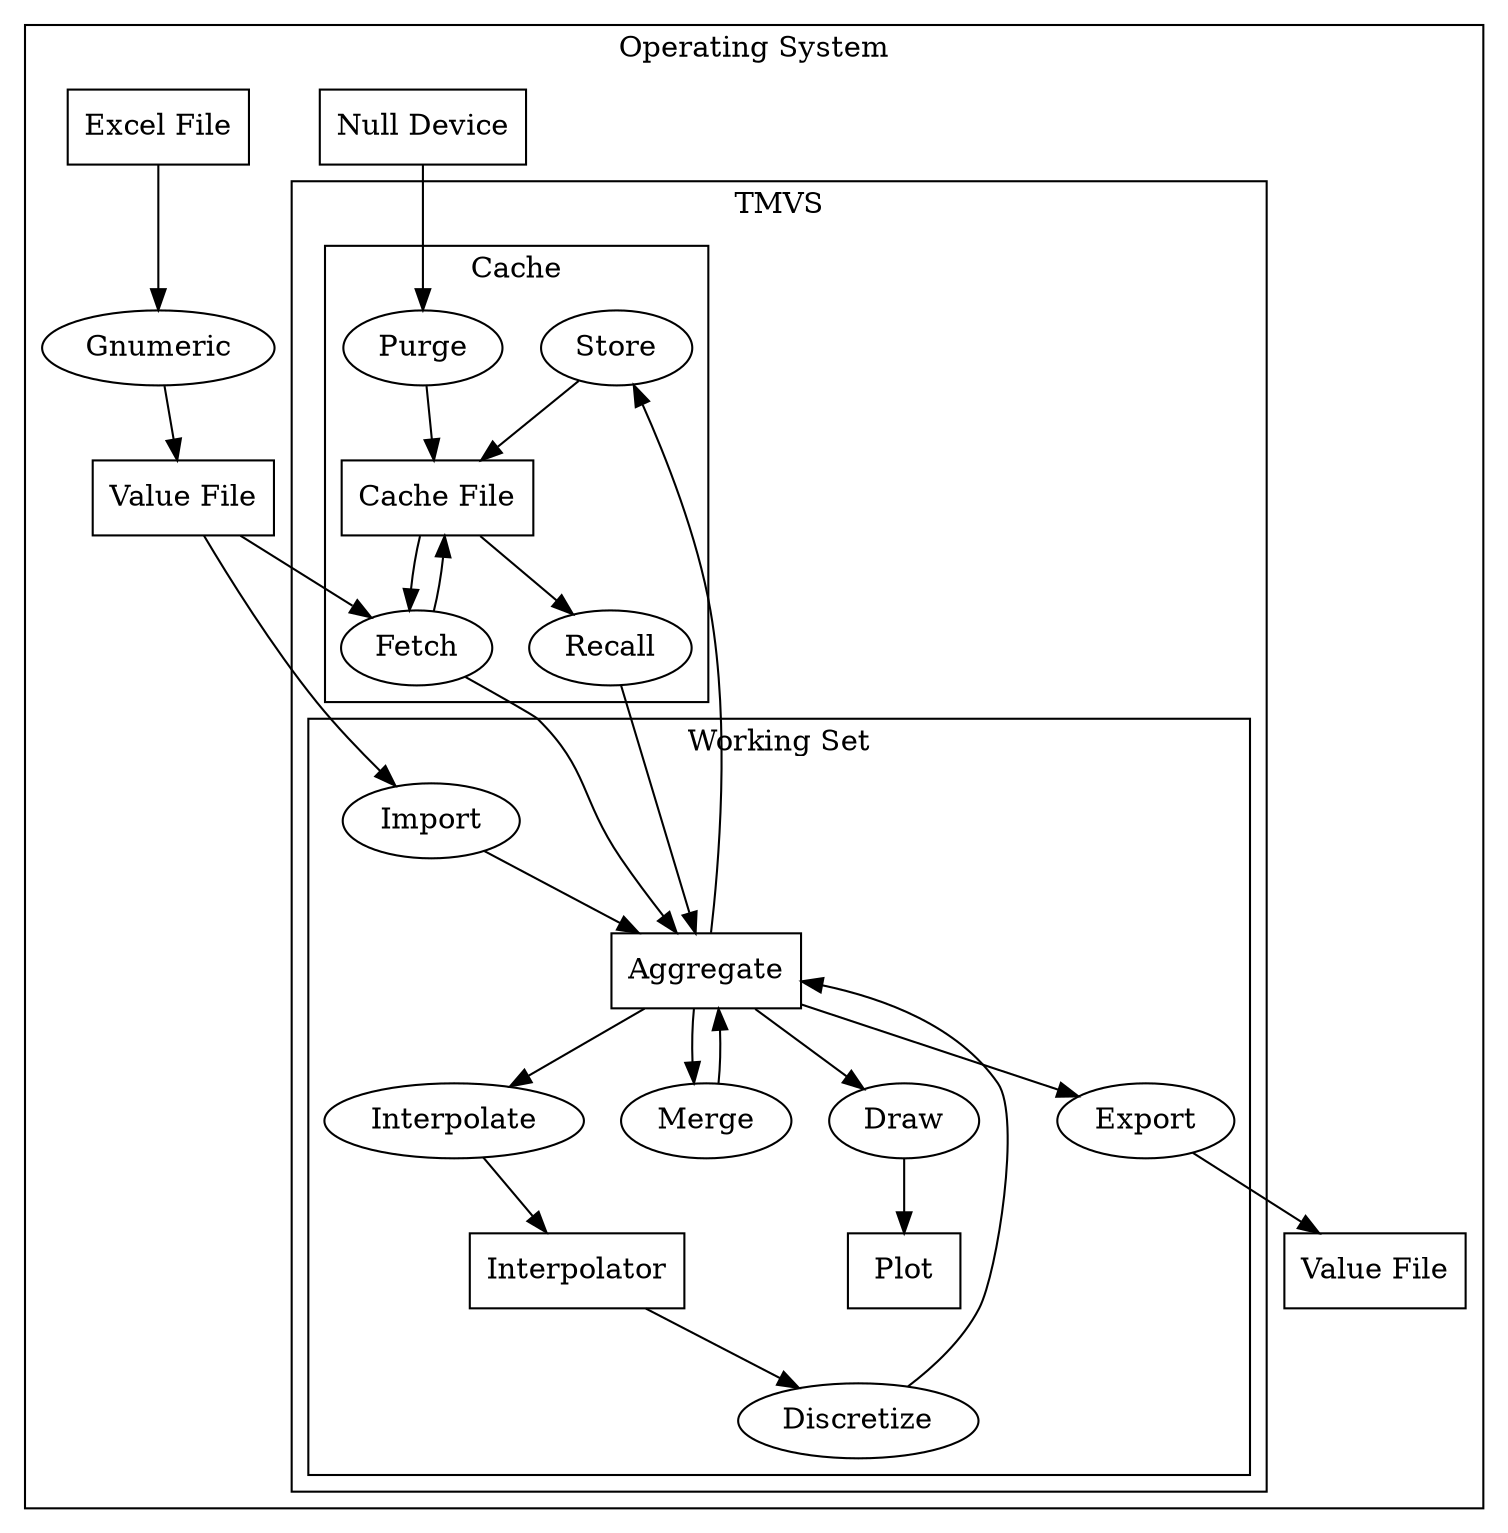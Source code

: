 digraph {
  subgraph cluster_os {
    label = "Operating System"

    node [shape = box]
    null [label = "Null Device"]
    xlsr [label = "Excel File"]
    csvr [label = "Value File"]
    csvw [label = "Value File"]

    node [shape = oval]
    gnumeric [label = "Gnumeric"]

    subgraph cluster_tmvs {
      label = "TMVS"

      subgraph cluster_ws {
        label = "Working Set"

        node [shape = box]
        aggr [label = "Aggregate"]
        interp [label = "Interpolator"]
        plot [label = "Plot"]

        node [shape = oval]
        import [label = "Import"]
        interpolate [label = "Interpolate"]
        discretize [label = "Discretize"]
        merge [label = "Merge"]
        draw [label = "Draw"]
        export [label = "Export"]
      }

      subgraph cluster_cache {
        label = "Cache"

        node [shape = box]
        cache [label = "Cache File"]

        node [shape = oval]
        store [label = "Store"]
        recall [label = "Recall"]
        fetch [label = "Fetch"]
        purge [label = "Purge"]
      }
    }
  }

  xlsr -> gnumeric -> csvr
  csvr -> import -> aggr
  aggr -> interpolate -> interp
  interp -> discretize -> aggr
  aggr -> merge -> aggr
  aggr -> draw -> plot
  aggr -> store -> cache
  cache -> recall -> aggr
  csvr -> fetch -> aggr
  cache -> fetch -> cache
  null -> purge -> cache
  aggr -> export -> csvw

  fetch -> import [style = invis]
  recall -> import [style = invis]
}
